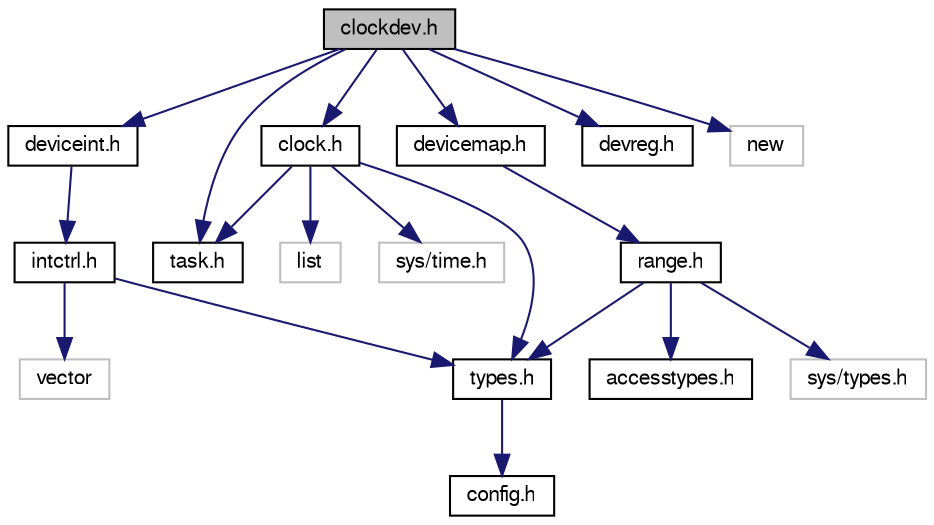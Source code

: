 digraph G
{
  edge [fontname="FreeSans",fontsize="10",labelfontname="FreeSans",labelfontsize="10"];
  node [fontname="FreeSans",fontsize="10",shape=record];
  Node1 [label="clockdev.h",height=0.2,width=0.4,color="black", fillcolor="grey75", style="filled" fontcolor="black"];
  Node1 -> Node2 [color="midnightblue",fontsize="10",style="solid"];
  Node2 [label="clock.h",height=0.2,width=0.4,color="black", fillcolor="white", style="filled",URL="$clock_8h.html"];
  Node2 -> Node3 [color="midnightblue",fontsize="10",style="solid"];
  Node3 [label="task.h",height=0.2,width=0.4,color="black", fillcolor="white", style="filled",URL="$task_8h.html"];
  Node2 -> Node4 [color="midnightblue",fontsize="10",style="solid"];
  Node4 [label="types.h",height=0.2,width=0.4,color="black", fillcolor="white", style="filled",URL="$types_8h.html"];
  Node4 -> Node5 [color="midnightblue",fontsize="10",style="solid"];
  Node5 [label="config.h",height=0.2,width=0.4,color="black", fillcolor="white", style="filled",URL="$config_8h.html"];
  Node2 -> Node6 [color="midnightblue",fontsize="10",style="solid"];
  Node6 [label="list",height=0.2,width=0.4,color="grey75", fillcolor="white", style="filled"];
  Node2 -> Node7 [color="midnightblue",fontsize="10",style="solid"];
  Node7 [label="sys/time.h",height=0.2,width=0.4,color="grey75", fillcolor="white", style="filled"];
  Node1 -> Node8 [color="midnightblue",fontsize="10",style="solid"];
  Node8 [label="deviceint.h",height=0.2,width=0.4,color="black", fillcolor="white", style="filled",URL="$deviceint_8h.html"];
  Node8 -> Node9 [color="midnightblue",fontsize="10",style="solid"];
  Node9 [label="intctrl.h",height=0.2,width=0.4,color="black", fillcolor="white", style="filled",URL="$intctrl_8h.html"];
  Node9 -> Node4 [color="midnightblue",fontsize="10",style="solid"];
  Node9 -> Node10 [color="midnightblue",fontsize="10",style="solid"];
  Node10 [label="vector",height=0.2,width=0.4,color="grey75", fillcolor="white", style="filled"];
  Node1 -> Node11 [color="midnightblue",fontsize="10",style="solid"];
  Node11 [label="devicemap.h",height=0.2,width=0.4,color="black", fillcolor="white", style="filled",URL="$devicemap_8h.html"];
  Node11 -> Node12 [color="midnightblue",fontsize="10",style="solid"];
  Node12 [label="range.h",height=0.2,width=0.4,color="black", fillcolor="white", style="filled",URL="$range_8h.html"];
  Node12 -> Node13 [color="midnightblue",fontsize="10",style="solid"];
  Node13 [label="accesstypes.h",height=0.2,width=0.4,color="black", fillcolor="white", style="filled",URL="$accesstypes_8h.html"];
  Node12 -> Node4 [color="midnightblue",fontsize="10",style="solid"];
  Node12 -> Node14 [color="midnightblue",fontsize="10",style="solid"];
  Node14 [label="sys/types.h",height=0.2,width=0.4,color="grey75", fillcolor="white", style="filled"];
  Node1 -> Node15 [color="midnightblue",fontsize="10",style="solid"];
  Node15 [label="devreg.h",height=0.2,width=0.4,color="black", fillcolor="white", style="filled",URL="$devreg_8h.html"];
  Node1 -> Node3 [color="midnightblue",fontsize="10",style="solid"];
  Node1 -> Node16 [color="midnightblue",fontsize="10",style="solid"];
  Node16 [label="new",height=0.2,width=0.4,color="grey75", fillcolor="white", style="filled"];
}
